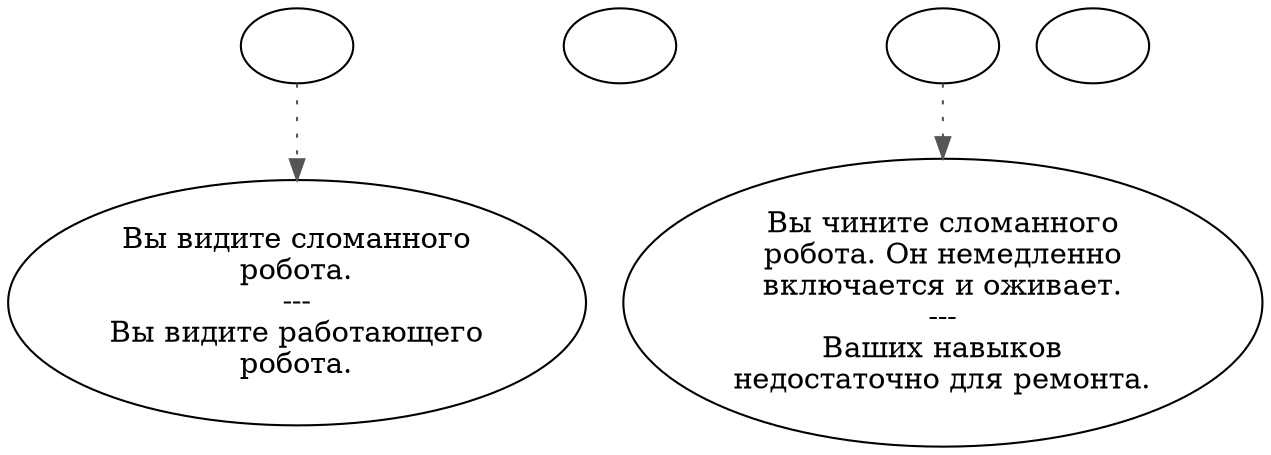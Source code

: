 digraph mrhandya {
  "start" [style=filled       fillcolor="#FFFFFF"       color="#000000"]
  "start" -> "description_p_proc" [style=dotted color="#555555"]
  "start" [label=""]
  "critter_p_proc" [style=filled       fillcolor="#FFFFFF"       color="#000000"]
  "critter_p_proc" [label=""]
  "description_p_proc" [style=filled       fillcolor="#FFFFFF"       color="#000000"]
  "description_p_proc" [label="Вы видите сломанного\nробота.\n---\nВы видите работающего\nробота."]
  "use_skill_on_p_proc" [style=filled       fillcolor="#FFFFFF"       color="#000000"]
  "use_skill_on_p_proc" -> "Repair_Attempt" [style=dotted color="#555555"]
  "use_skill_on_p_proc" [label=""]
  "map_enter_p_proc" [style=filled       fillcolor="#FFFFFF"       color="#000000"]
  "map_enter_p_proc" [label=""]
  "Repair_Attempt" [style=filled       fillcolor="#FFFFFF"       color="#000000"]
  "Repair_Attempt" [label="Вы чините сломанного\nробота. Он немедленно\nвключается и оживает.\n---\nВаших навыков\nнедостаточно для ремонта."]
}